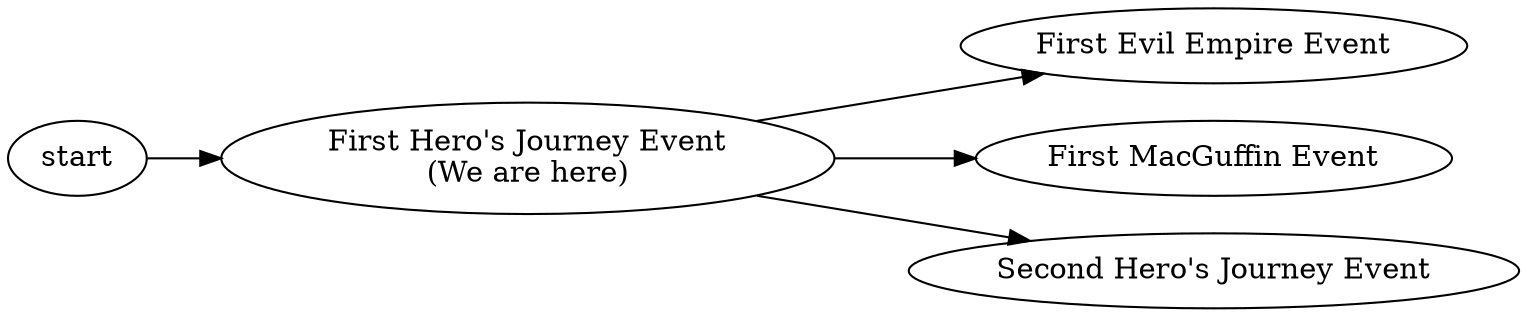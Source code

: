 digraph G {
  a [label="First Hero's Journey Event\n(We are here)"];
  b [label="First Evil Empire Event"];
  c [label="First MacGuffin Event"];
  d [label="Second Hero's Journey Event"];
  rankdir=LR;
  start -> a;
  a -> b;
  a -> c;
  a -> d;
}
